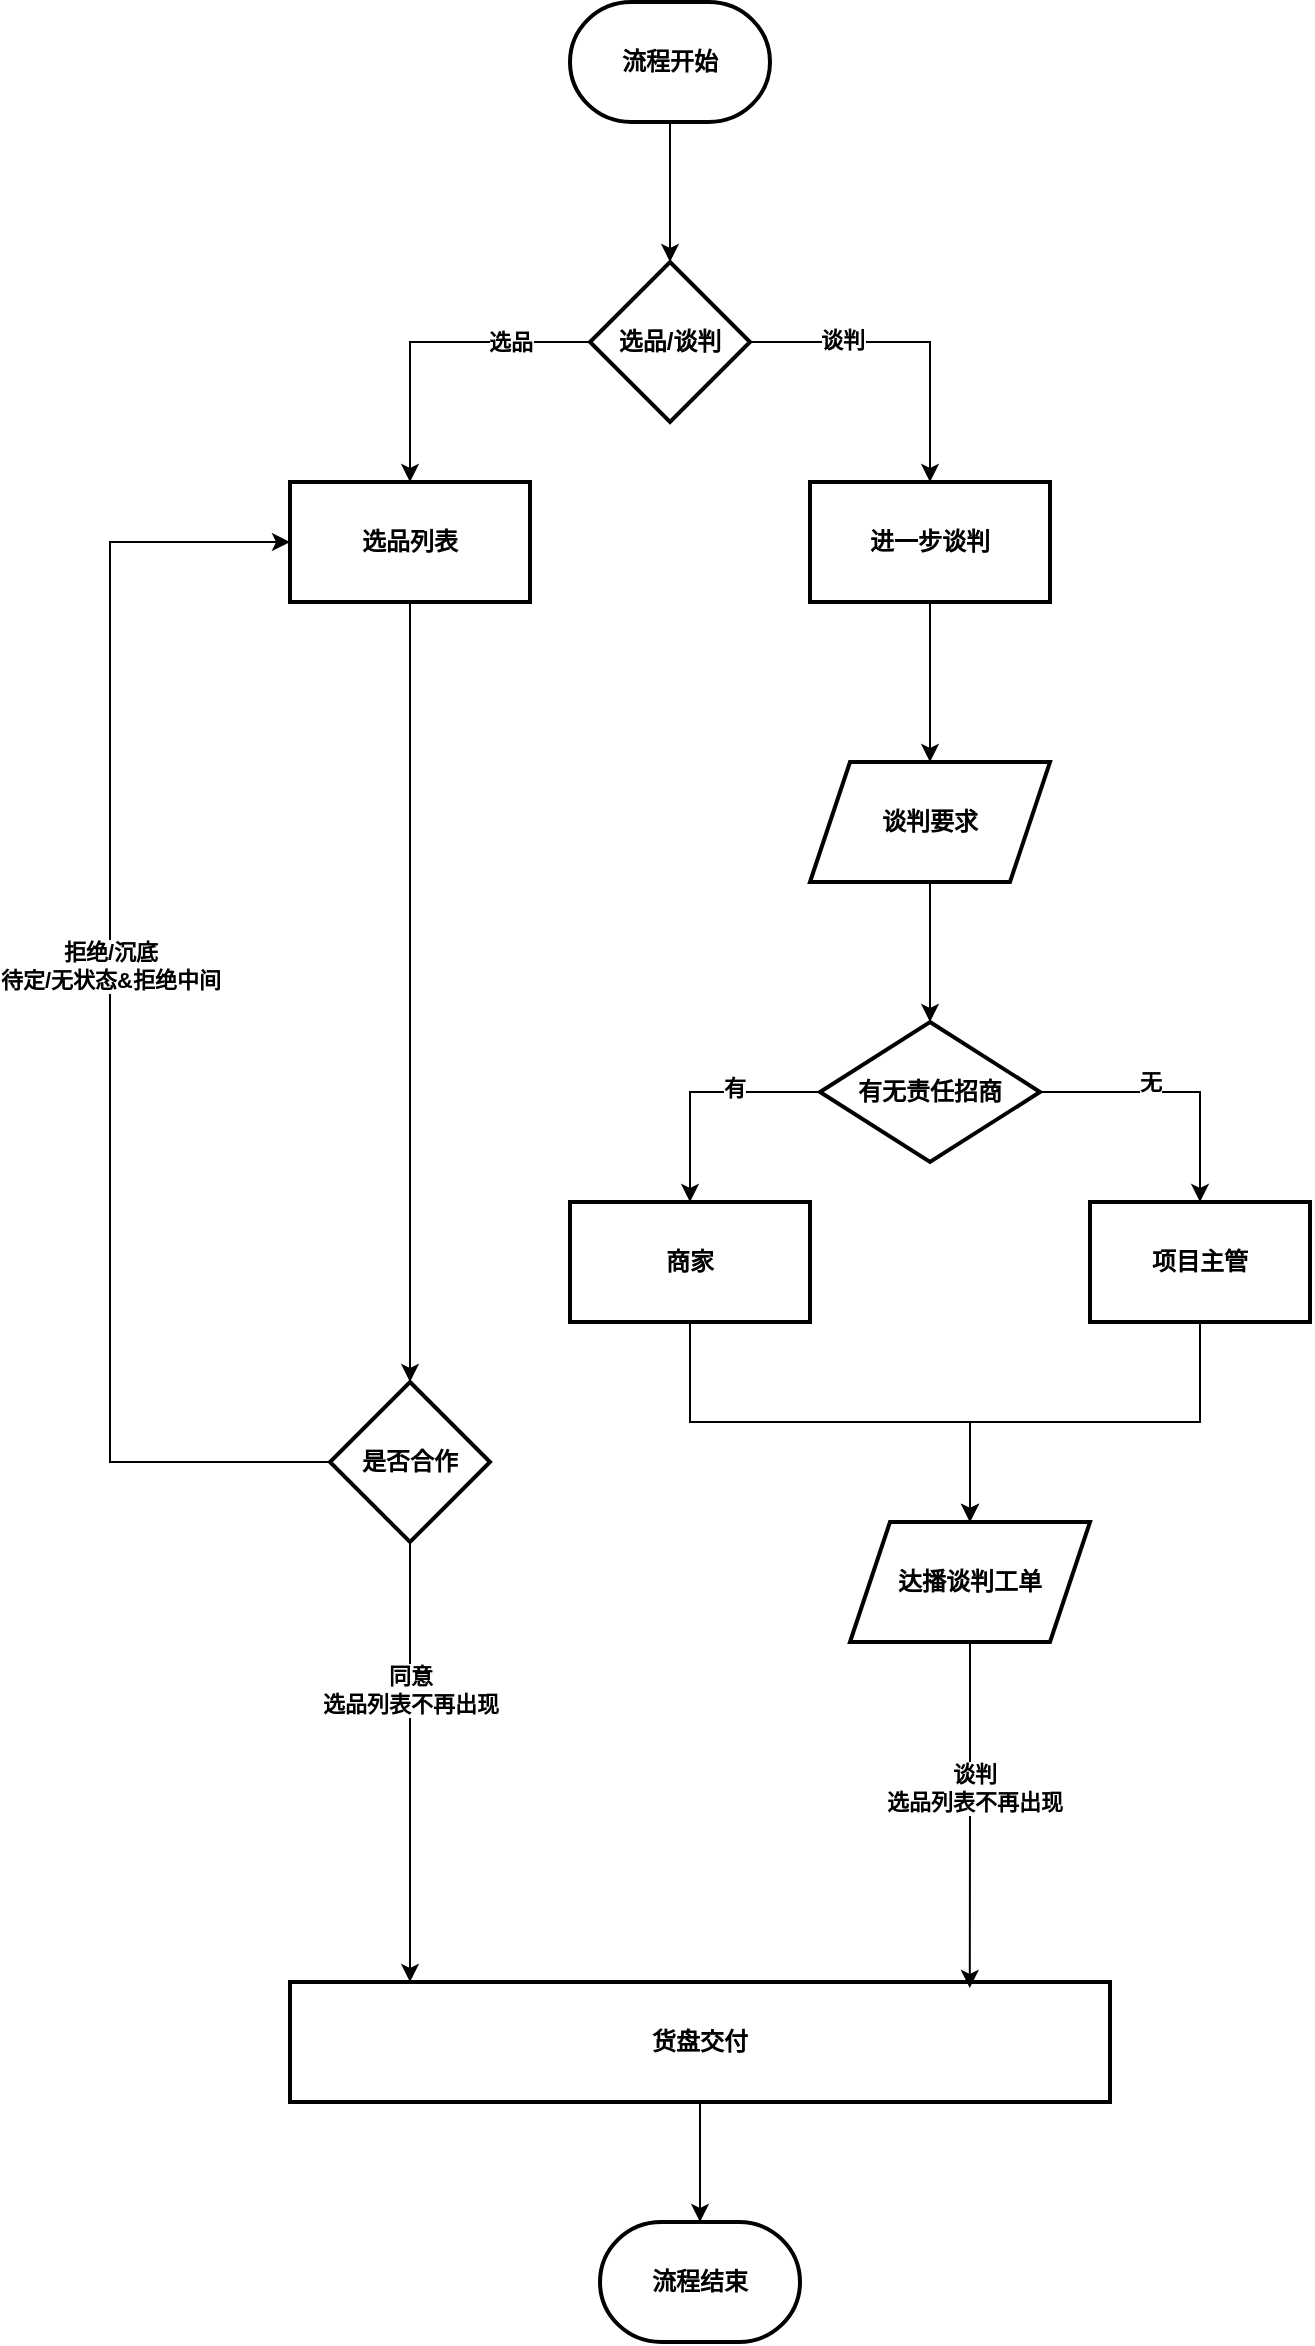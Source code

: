<mxfile version="24.8.3">
  <diagram id="6a731a19-8d31-9384-78a2-239565b7b9f0" name="Page-1">
    <mxGraphModel dx="1293" dy="723" grid="1" gridSize="10" guides="1" tooltips="1" connect="1" arrows="1" fold="1" page="1" pageScale="1" pageWidth="1169" pageHeight="827" background="none" math="0" shadow="0">
      <root>
        <mxCell id="0" />
        <mxCell id="1" parent="0" />
        <mxCell id="knzg4UQVhOJGmWxCUilU-78" value="" style="edgeStyle=orthogonalEdgeStyle;rounded=0;orthogonalLoop=1;jettySize=auto;html=1;fontStyle=1" edge="1" parent="1" source="knzg4UQVhOJGmWxCUilU-73" target="knzg4UQVhOJGmWxCUilU-77">
          <mxGeometry relative="1" as="geometry" />
        </mxCell>
        <mxCell id="knzg4UQVhOJGmWxCUilU-73" value="&lt;span&gt;流程开始&lt;/span&gt;" style="strokeWidth=2;html=1;shape=mxgraph.flowchart.terminator;whiteSpace=wrap;fontStyle=1" vertex="1" parent="1">
          <mxGeometry x="410" y="40" width="100" height="60" as="geometry" />
        </mxCell>
        <mxCell id="knzg4UQVhOJGmWxCUilU-83" value="" style="edgeStyle=orthogonalEdgeStyle;rounded=0;orthogonalLoop=1;jettySize=auto;html=1;fontStyle=1" edge="1" parent="1" source="knzg4UQVhOJGmWxCUilU-77" target="knzg4UQVhOJGmWxCUilU-82">
          <mxGeometry relative="1" as="geometry" />
        </mxCell>
        <mxCell id="knzg4UQVhOJGmWxCUilU-84" value="&lt;span&gt;选品&lt;/span&gt;" style="edgeLabel;html=1;align=center;verticalAlign=middle;resizable=0;points=[];fontStyle=1" vertex="1" connectable="0" parent="knzg4UQVhOJGmWxCUilU-83">
          <mxGeometry x="-0.312" y="4" relative="1" as="geometry">
            <mxPoint x="15" y="-4" as="offset" />
          </mxGeometry>
        </mxCell>
        <mxCell id="knzg4UQVhOJGmWxCUilU-86" value="" style="edgeStyle=orthogonalEdgeStyle;rounded=0;orthogonalLoop=1;jettySize=auto;html=1;fontStyle=1" edge="1" parent="1" source="knzg4UQVhOJGmWxCUilU-77" target="knzg4UQVhOJGmWxCUilU-85">
          <mxGeometry relative="1" as="geometry" />
        </mxCell>
        <mxCell id="knzg4UQVhOJGmWxCUilU-87" value="&lt;span&gt;谈判&lt;/span&gt;" style="edgeLabel;html=1;align=center;verticalAlign=middle;resizable=0;points=[];fontStyle=1" vertex="1" connectable="0" parent="knzg4UQVhOJGmWxCUilU-86">
          <mxGeometry x="-0.425" y="1" relative="1" as="geometry">
            <mxPoint as="offset" />
          </mxGeometry>
        </mxCell>
        <mxCell id="knzg4UQVhOJGmWxCUilU-77" value="选品/谈判" style="rhombus;whiteSpace=wrap;html=1;strokeWidth=2;fontStyle=1" vertex="1" parent="1">
          <mxGeometry x="420" y="170" width="80" height="80" as="geometry" />
        </mxCell>
        <mxCell id="knzg4UQVhOJGmWxCUilU-89" value="" style="edgeStyle=orthogonalEdgeStyle;rounded=0;orthogonalLoop=1;jettySize=auto;html=1;fontStyle=1" edge="1" parent="1" source="knzg4UQVhOJGmWxCUilU-82" target="knzg4UQVhOJGmWxCUilU-88">
          <mxGeometry relative="1" as="geometry" />
        </mxCell>
        <mxCell id="knzg4UQVhOJGmWxCUilU-82" value="选品列表" style="whiteSpace=wrap;html=1;strokeWidth=2;fontStyle=1" vertex="1" parent="1">
          <mxGeometry x="270" y="280" width="120" height="60" as="geometry" />
        </mxCell>
        <mxCell id="knzg4UQVhOJGmWxCUilU-97" value="" style="edgeStyle=orthogonalEdgeStyle;rounded=0;orthogonalLoop=1;jettySize=auto;html=1;fontStyle=1" edge="1" parent="1" source="knzg4UQVhOJGmWxCUilU-85" target="knzg4UQVhOJGmWxCUilU-96">
          <mxGeometry relative="1" as="geometry" />
        </mxCell>
        <mxCell id="knzg4UQVhOJGmWxCUilU-85" value="进一步谈判" style="whiteSpace=wrap;html=1;strokeWidth=2;fontStyle=1" vertex="1" parent="1">
          <mxGeometry x="530" y="280" width="120" height="60" as="geometry" />
        </mxCell>
        <mxCell id="knzg4UQVhOJGmWxCUilU-92" value="" style="edgeStyle=orthogonalEdgeStyle;rounded=0;orthogonalLoop=1;jettySize=auto;html=1;fontStyle=1" edge="1" parent="1" source="knzg4UQVhOJGmWxCUilU-88" target="knzg4UQVhOJGmWxCUilU-91">
          <mxGeometry relative="1" as="geometry">
            <Array as="points">
              <mxPoint x="330" y="890" />
              <mxPoint x="330" y="890" />
            </Array>
          </mxGeometry>
        </mxCell>
        <mxCell id="knzg4UQVhOJGmWxCUilU-93" value="&lt;span&gt;同意&lt;/span&gt;&lt;div&gt;&lt;span&gt;选品列表不再出现&lt;/span&gt;&lt;/div&gt;" style="edgeLabel;html=1;align=center;verticalAlign=middle;resizable=0;points=[];fontStyle=1" vertex="1" connectable="0" parent="knzg4UQVhOJGmWxCUilU-92">
          <mxGeometry x="-0.333" relative="1" as="geometry">
            <mxPoint as="offset" />
          </mxGeometry>
        </mxCell>
        <mxCell id="knzg4UQVhOJGmWxCUilU-94" style="edgeStyle=orthogonalEdgeStyle;rounded=0;orthogonalLoop=1;jettySize=auto;html=1;entryX=0;entryY=0.5;entryDx=0;entryDy=0;exitX=0;exitY=0.5;exitDx=0;exitDy=0;fontStyle=1" edge="1" parent="1" source="knzg4UQVhOJGmWxCUilU-88" target="knzg4UQVhOJGmWxCUilU-82">
          <mxGeometry relative="1" as="geometry">
            <mxPoint x="289.998" y="809.998" as="sourcePoint" />
            <mxPoint x="229.95" y="389.95" as="targetPoint" />
            <Array as="points">
              <mxPoint x="180" y="770" />
              <mxPoint x="180" y="310" />
            </Array>
          </mxGeometry>
        </mxCell>
        <mxCell id="knzg4UQVhOJGmWxCUilU-95" value="&lt;span&gt;拒绝/沉底&lt;/span&gt;&lt;div&gt;&lt;span&gt;待定/无状态&amp;amp;拒绝中间&lt;/span&gt;&lt;/div&gt;" style="edgeLabel;html=1;align=center;verticalAlign=middle;resizable=0;points=[];fontStyle=1" vertex="1" connectable="0" parent="knzg4UQVhOJGmWxCUilU-94">
          <mxGeometry x="0.046" y="5" relative="1" as="geometry">
            <mxPoint x="5" y="-13" as="offset" />
          </mxGeometry>
        </mxCell>
        <mxCell id="knzg4UQVhOJGmWxCUilU-88" value="是否合作" style="rhombus;whiteSpace=wrap;html=1;strokeWidth=2;fontStyle=1" vertex="1" parent="1">
          <mxGeometry x="290" y="730" width="80" height="80" as="geometry" />
        </mxCell>
        <mxCell id="knzg4UQVhOJGmWxCUilU-91" value="货盘交付" style="whiteSpace=wrap;html=1;strokeWidth=2;fontStyle=1" vertex="1" parent="1">
          <mxGeometry x="270" y="1030" width="410" height="60" as="geometry" />
        </mxCell>
        <mxCell id="knzg4UQVhOJGmWxCUilU-101" value="" style="edgeStyle=orthogonalEdgeStyle;rounded=0;orthogonalLoop=1;jettySize=auto;html=1;fontStyle=1" edge="1" parent="1" source="knzg4UQVhOJGmWxCUilU-96" target="knzg4UQVhOJGmWxCUilU-100">
          <mxGeometry relative="1" as="geometry" />
        </mxCell>
        <mxCell id="knzg4UQVhOJGmWxCUilU-96" value="谈判要求" style="shape=parallelogram;perimeter=parallelogramPerimeter;whiteSpace=wrap;html=1;fixedSize=1;strokeWidth=2;fontStyle=1" vertex="1" parent="1">
          <mxGeometry x="530" y="420" width="120" height="60" as="geometry" />
        </mxCell>
        <mxCell id="knzg4UQVhOJGmWxCUilU-105" value="" style="edgeStyle=orthogonalEdgeStyle;rounded=0;orthogonalLoop=1;jettySize=auto;html=1;fontStyle=1" edge="1" parent="1" source="knzg4UQVhOJGmWxCUilU-100" target="knzg4UQVhOJGmWxCUilU-104">
          <mxGeometry relative="1" as="geometry" />
        </mxCell>
        <mxCell id="knzg4UQVhOJGmWxCUilU-106" value="&lt;span&gt;有&lt;/span&gt;" style="edgeLabel;html=1;align=center;verticalAlign=middle;resizable=0;points=[];fontStyle=1" vertex="1" connectable="0" parent="knzg4UQVhOJGmWxCUilU-105">
          <mxGeometry x="-0.271" y="-2" relative="1" as="geometry">
            <mxPoint as="offset" />
          </mxGeometry>
        </mxCell>
        <mxCell id="knzg4UQVhOJGmWxCUilU-113" style="edgeStyle=orthogonalEdgeStyle;rounded=0;orthogonalLoop=1;jettySize=auto;html=1;fontStyle=1" edge="1" parent="1" source="knzg4UQVhOJGmWxCUilU-100" target="knzg4UQVhOJGmWxCUilU-102">
          <mxGeometry relative="1" as="geometry" />
        </mxCell>
        <mxCell id="knzg4UQVhOJGmWxCUilU-115" value="&lt;span&gt;无&lt;/span&gt;" style="edgeLabel;html=1;align=center;verticalAlign=middle;resizable=0;points=[];fontStyle=1" vertex="1" connectable="0" parent="knzg4UQVhOJGmWxCUilU-113">
          <mxGeometry x="-0.319" y="-2" relative="1" as="geometry">
            <mxPoint x="9" y="-7" as="offset" />
          </mxGeometry>
        </mxCell>
        <mxCell id="knzg4UQVhOJGmWxCUilU-100" value="有无责任招商" style="rhombus;whiteSpace=wrap;html=1;strokeWidth=2;fontStyle=1" vertex="1" parent="1">
          <mxGeometry x="535" y="550" width="110" height="70" as="geometry" />
        </mxCell>
        <mxCell id="knzg4UQVhOJGmWxCUilU-114" style="edgeStyle=orthogonalEdgeStyle;rounded=0;orthogonalLoop=1;jettySize=auto;html=1;entryX=0.5;entryY=0;entryDx=0;entryDy=0;fontStyle=1" edge="1" parent="1" source="knzg4UQVhOJGmWxCUilU-102" target="knzg4UQVhOJGmWxCUilU-108">
          <mxGeometry relative="1" as="geometry" />
        </mxCell>
        <mxCell id="knzg4UQVhOJGmWxCUilU-102" value="项目主管" style="whiteSpace=wrap;html=1;strokeWidth=2;fontStyle=1" vertex="1" parent="1">
          <mxGeometry x="670" y="640" width="110" height="60" as="geometry" />
        </mxCell>
        <mxCell id="knzg4UQVhOJGmWxCUilU-109" value="" style="edgeStyle=orthogonalEdgeStyle;rounded=0;orthogonalLoop=1;jettySize=auto;html=1;exitX=0.5;exitY=1;exitDx=0;exitDy=0;fontStyle=1" edge="1" parent="1" source="knzg4UQVhOJGmWxCUilU-104" target="knzg4UQVhOJGmWxCUilU-108">
          <mxGeometry relative="1" as="geometry" />
        </mxCell>
        <mxCell id="knzg4UQVhOJGmWxCUilU-104" value="商家" style="whiteSpace=wrap;html=1;strokeWidth=2;fontStyle=1" vertex="1" parent="1">
          <mxGeometry x="410" y="640" width="120" height="60" as="geometry" />
        </mxCell>
        <mxCell id="knzg4UQVhOJGmWxCUilU-108" value="达播谈判工单" style="shape=parallelogram;perimeter=parallelogramPerimeter;whiteSpace=wrap;html=1;fixedSize=1;strokeWidth=2;fontStyle=1" vertex="1" parent="1">
          <mxGeometry x="550" y="800" width="120" height="60" as="geometry" />
        </mxCell>
        <mxCell id="knzg4UQVhOJGmWxCUilU-116" style="edgeStyle=orthogonalEdgeStyle;rounded=0;orthogonalLoop=1;jettySize=auto;html=1;entryX=0.829;entryY=0.05;entryDx=0;entryDy=0;entryPerimeter=0;fontStyle=1" edge="1" parent="1" source="knzg4UQVhOJGmWxCUilU-108" target="knzg4UQVhOJGmWxCUilU-91">
          <mxGeometry relative="1" as="geometry" />
        </mxCell>
        <mxCell id="knzg4UQVhOJGmWxCUilU-117" value="&lt;span&gt;谈判&lt;/span&gt;&lt;div&gt;&lt;span&gt;选品列表不再出现&lt;/span&gt;&lt;/div&gt;" style="edgeLabel;html=1;align=center;verticalAlign=middle;resizable=0;points=[];fontStyle=1" vertex="1" connectable="0" parent="knzg4UQVhOJGmWxCUilU-116">
          <mxGeometry x="-0.145" y="2" relative="1" as="geometry">
            <mxPoint y="-1" as="offset" />
          </mxGeometry>
        </mxCell>
        <mxCell id="knzg4UQVhOJGmWxCUilU-118" value="&lt;span&gt;流程结束&lt;/span&gt;" style="strokeWidth=2;html=1;shape=mxgraph.flowchart.terminator;whiteSpace=wrap;fontStyle=1" vertex="1" parent="1">
          <mxGeometry x="425" y="1150" width="100" height="60" as="geometry" />
        </mxCell>
        <mxCell id="knzg4UQVhOJGmWxCUilU-119" style="edgeStyle=orthogonalEdgeStyle;rounded=0;orthogonalLoop=1;jettySize=auto;html=1;entryX=0.5;entryY=0;entryDx=0;entryDy=0;entryPerimeter=0;fontStyle=1" edge="1" parent="1" source="knzg4UQVhOJGmWxCUilU-91" target="knzg4UQVhOJGmWxCUilU-118">
          <mxGeometry relative="1" as="geometry" />
        </mxCell>
      </root>
    </mxGraphModel>
  </diagram>
</mxfile>
